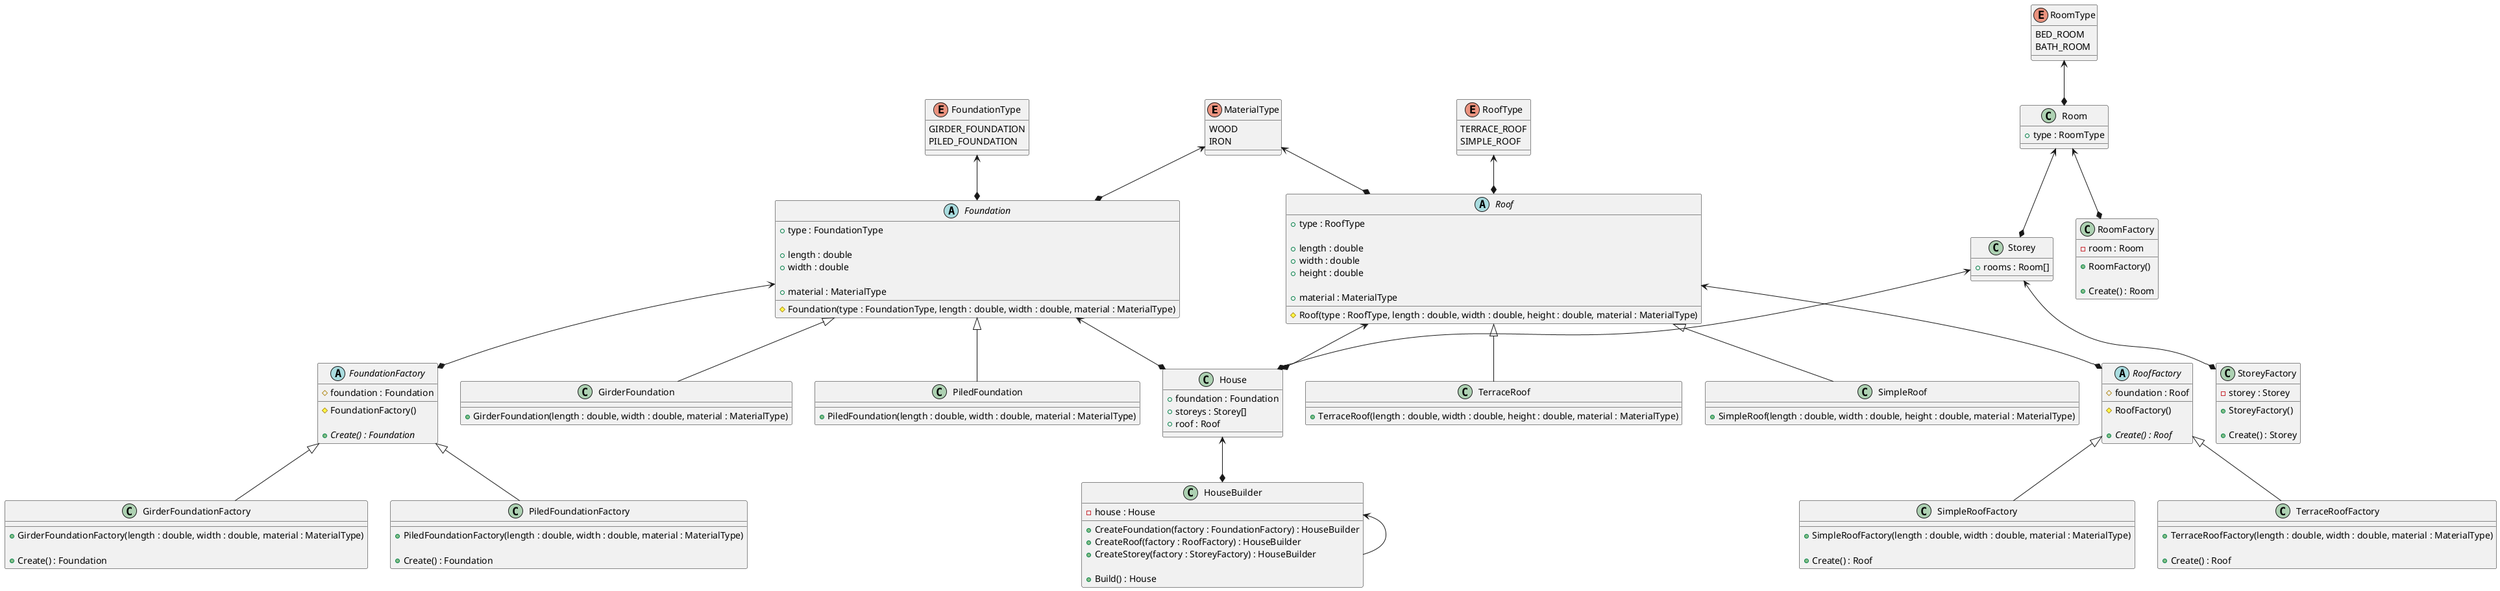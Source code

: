 @startuml
'https://plantuml.com/class-diagram

enum MaterialType {
    WOOD
    IRON
}

enum FoundationType {
    GIRDER_FOUNDATION
    PILED_FOUNDATION
}

FoundationType <--* Foundation
MaterialType <--* Foundation
abstract class Foundation {
    + type : FoundationType

    + length : double
    + width : double

    + material : MaterialType

    # Foundation(type : FoundationType, length : double, width : double, material : MaterialType)
}

Foundation <|-- GirderFoundation
class GirderFoundation {
    + GirderFoundation(length : double, width : double, material : MaterialType)
}

Foundation <|-- PiledFoundation
class PiledFoundation {
    + PiledFoundation(length : double, width : double, material : MaterialType)
}

enum RoofType {
    TERRACE_ROOF
    SIMPLE_ROOF
}

RoofType <--* Roof
MaterialType <--* Roof
abstract class Roof {
    + type : RoofType

    + length : double
    + width : double
    + height : double

    + material : MaterialType

    # Roof(type : RoofType, length : double, width : double, height : double, material : MaterialType)
}

Roof <|-- TerraceRoof
class TerraceRoof {
    + TerraceRoof(length : double, width : double, height : double, material : MaterialType)
}

Roof <|-- SimpleRoof
class SimpleRoof {
    + SimpleRoof(length : double, width : double, height : double, material : MaterialType)
}

enum RoomType {
    BED_ROOM
    BATH_ROOM
}

RoomType <--* Room
class Room {
    + type : RoomType
}

Room <--* Storey
class Storey {
    + rooms : Room[]
}

Foundation <--* House
Roof <--* House
Storey <--* House
class House {
    + foundation : Foundation
    + storeys : Storey[]
    + roof : Roof
}


Foundation <--* FoundationFactory
abstract class FoundationFactory {
    # foundation : Foundation

    # FoundationFactory()

    + {abstract} Create() : Foundation
}

FoundationFactory <|-- GirderFoundationFactory
class GirderFoundationFactory {
    + GirderFoundationFactory(length : double, width : double, material : MaterialType)

    + Create() : Foundation
}

FoundationFactory <|-- PiledFoundationFactory
class PiledFoundationFactory {
    + PiledFoundationFactory(length : double, width : double, material : MaterialType)

    + Create() : Foundation
}

Roof <--* RoofFactory
abstract class RoofFactory {
    # foundation : Roof

    # RoofFactory()

    + {abstract} Create() : Roof
}

RoofFactory <|-- TerraceRoofFactory
class TerraceRoofFactory {
    + TerraceRoofFactory(length : double, width : double, material : MaterialType)

    + Create() : Roof
}

RoofFactory <|-- SimpleRoofFactory
class SimpleRoofFactory {
    + SimpleRoofFactory(length : double, width : double, material : MaterialType)

    + Create() : Roof
}

Room <--* RoomFactory
class RoomFactory {
    - room : Room

    + RoomFactory()

    + Create() : Room
}

Storey <--* StoreyFactory
class StoreyFactory {
    - storey : Storey

    + StoreyFactory()

    + Create() : Storey
}

House <--* HouseBuilder
HouseBuilder <-- HouseBuilder
class HouseBuilder {
    - house : House

    + CreateFoundation(factory : FoundationFactory) : HouseBuilder
    + CreateRoof(factory : RoofFactory) : HouseBuilder
    + CreateStorey(factory : StoreyFactory) : HouseBuilder

    + Build() : House
}

@enduml